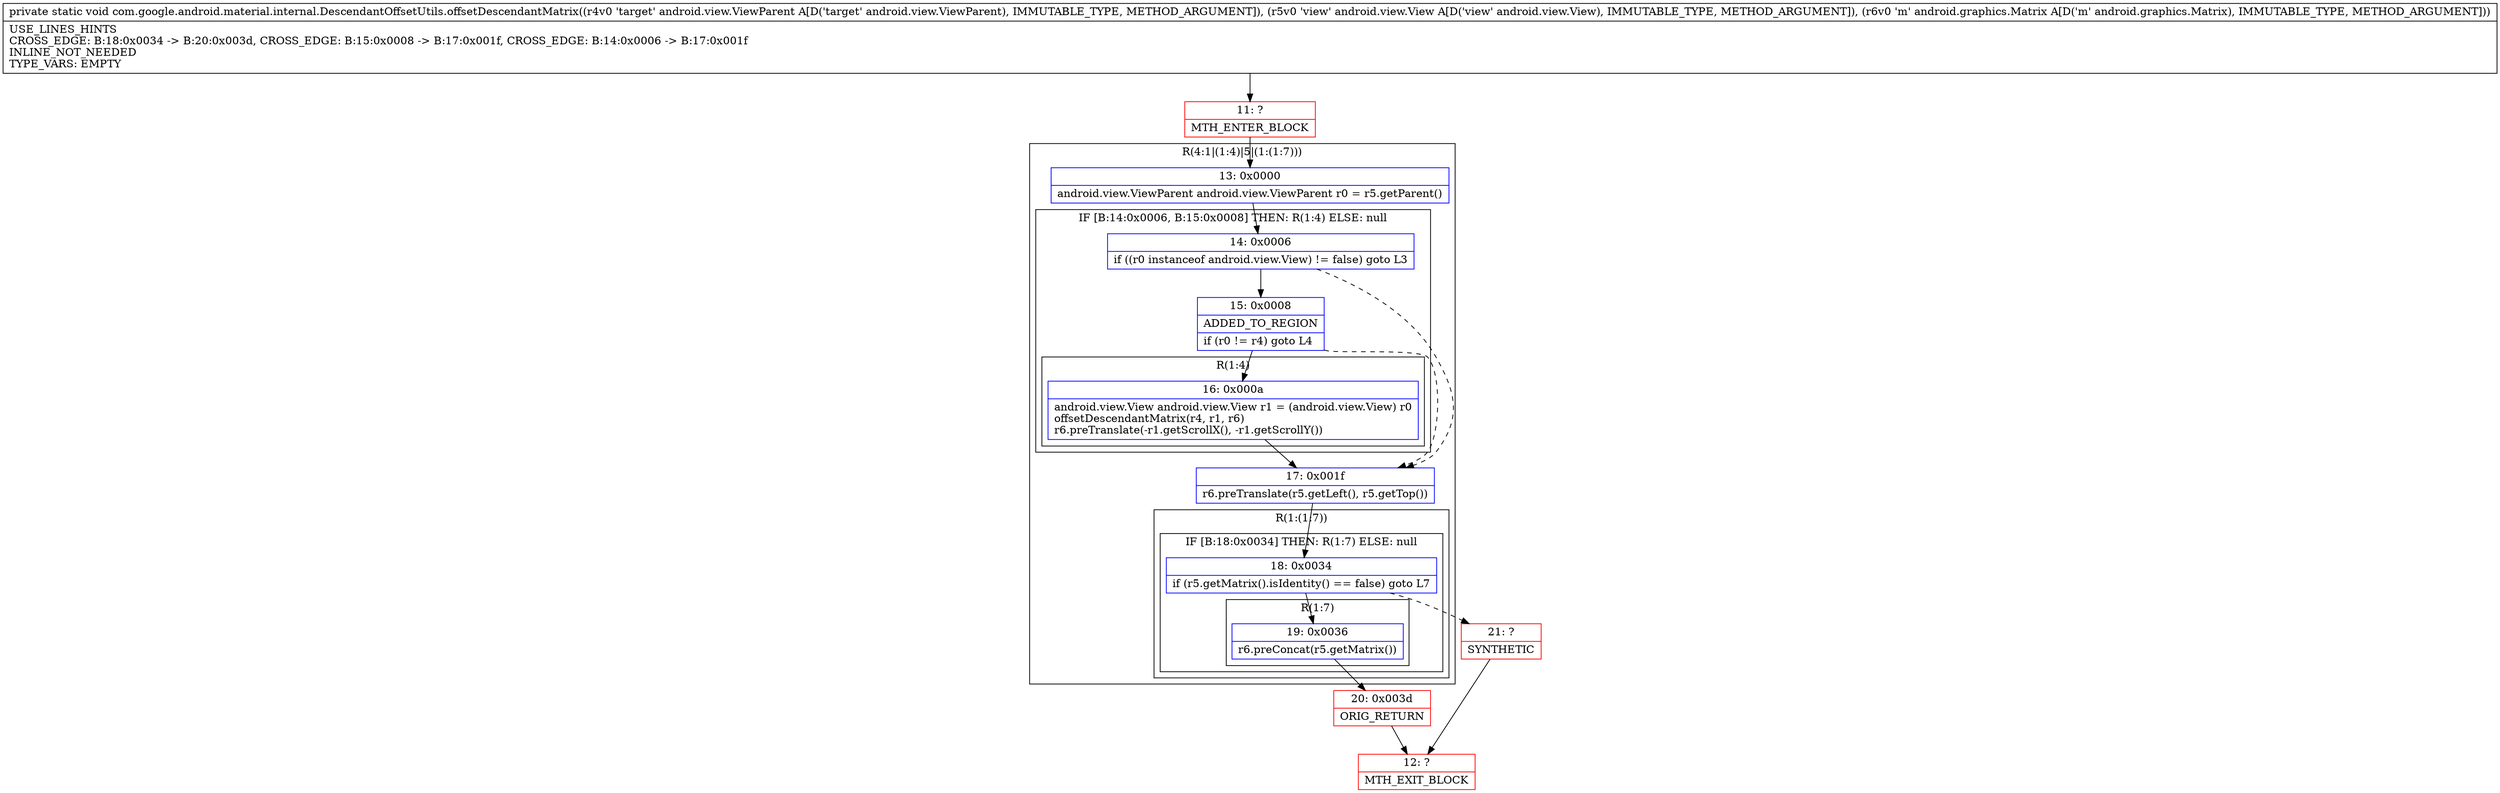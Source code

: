 digraph "CFG forcom.google.android.material.internal.DescendantOffsetUtils.offsetDescendantMatrix(Landroid\/view\/ViewParent;Landroid\/view\/View;Landroid\/graphics\/Matrix;)V" {
subgraph cluster_Region_1044265701 {
label = "R(4:1|(1:4)|5|(1:(1:7)))";
node [shape=record,color=blue];
Node_13 [shape=record,label="{13\:\ 0x0000|android.view.ViewParent android.view.ViewParent r0 = r5.getParent()\l}"];
subgraph cluster_IfRegion_1393180809 {
label = "IF [B:14:0x0006, B:15:0x0008] THEN: R(1:4) ELSE: null";
node [shape=record,color=blue];
Node_14 [shape=record,label="{14\:\ 0x0006|if ((r0 instanceof android.view.View) != false) goto L3\l}"];
Node_15 [shape=record,label="{15\:\ 0x0008|ADDED_TO_REGION\l|if (r0 != r4) goto L4\l}"];
subgraph cluster_Region_376649328 {
label = "R(1:4)";
node [shape=record,color=blue];
Node_16 [shape=record,label="{16\:\ 0x000a|android.view.View android.view.View r1 = (android.view.View) r0\loffsetDescendantMatrix(r4, r1, r6)\lr6.preTranslate(\-r1.getScrollX(), \-r1.getScrollY())\l}"];
}
}
Node_17 [shape=record,label="{17\:\ 0x001f|r6.preTranslate(r5.getLeft(), r5.getTop())\l}"];
subgraph cluster_Region_107902697 {
label = "R(1:(1:7))";
node [shape=record,color=blue];
subgraph cluster_IfRegion_1251591904 {
label = "IF [B:18:0x0034] THEN: R(1:7) ELSE: null";
node [shape=record,color=blue];
Node_18 [shape=record,label="{18\:\ 0x0034|if (r5.getMatrix().isIdentity() == false) goto L7\l}"];
subgraph cluster_Region_1238410086 {
label = "R(1:7)";
node [shape=record,color=blue];
Node_19 [shape=record,label="{19\:\ 0x0036|r6.preConcat(r5.getMatrix())\l}"];
}
}
}
}
Node_11 [shape=record,color=red,label="{11\:\ ?|MTH_ENTER_BLOCK\l}"];
Node_20 [shape=record,color=red,label="{20\:\ 0x003d|ORIG_RETURN\l}"];
Node_12 [shape=record,color=red,label="{12\:\ ?|MTH_EXIT_BLOCK\l}"];
Node_21 [shape=record,color=red,label="{21\:\ ?|SYNTHETIC\l}"];
MethodNode[shape=record,label="{private static void com.google.android.material.internal.DescendantOffsetUtils.offsetDescendantMatrix((r4v0 'target' android.view.ViewParent A[D('target' android.view.ViewParent), IMMUTABLE_TYPE, METHOD_ARGUMENT]), (r5v0 'view' android.view.View A[D('view' android.view.View), IMMUTABLE_TYPE, METHOD_ARGUMENT]), (r6v0 'm' android.graphics.Matrix A[D('m' android.graphics.Matrix), IMMUTABLE_TYPE, METHOD_ARGUMENT]))  | USE_LINES_HINTS\lCROSS_EDGE: B:18:0x0034 \-\> B:20:0x003d, CROSS_EDGE: B:15:0x0008 \-\> B:17:0x001f, CROSS_EDGE: B:14:0x0006 \-\> B:17:0x001f\lINLINE_NOT_NEEDED\lTYPE_VARS: EMPTY\l}"];
MethodNode -> Node_11;Node_13 -> Node_14;
Node_14 -> Node_15;
Node_14 -> Node_17[style=dashed];
Node_15 -> Node_16;
Node_15 -> Node_17[style=dashed];
Node_16 -> Node_17;
Node_17 -> Node_18;
Node_18 -> Node_19;
Node_18 -> Node_21[style=dashed];
Node_19 -> Node_20;
Node_11 -> Node_13;
Node_20 -> Node_12;
Node_21 -> Node_12;
}

